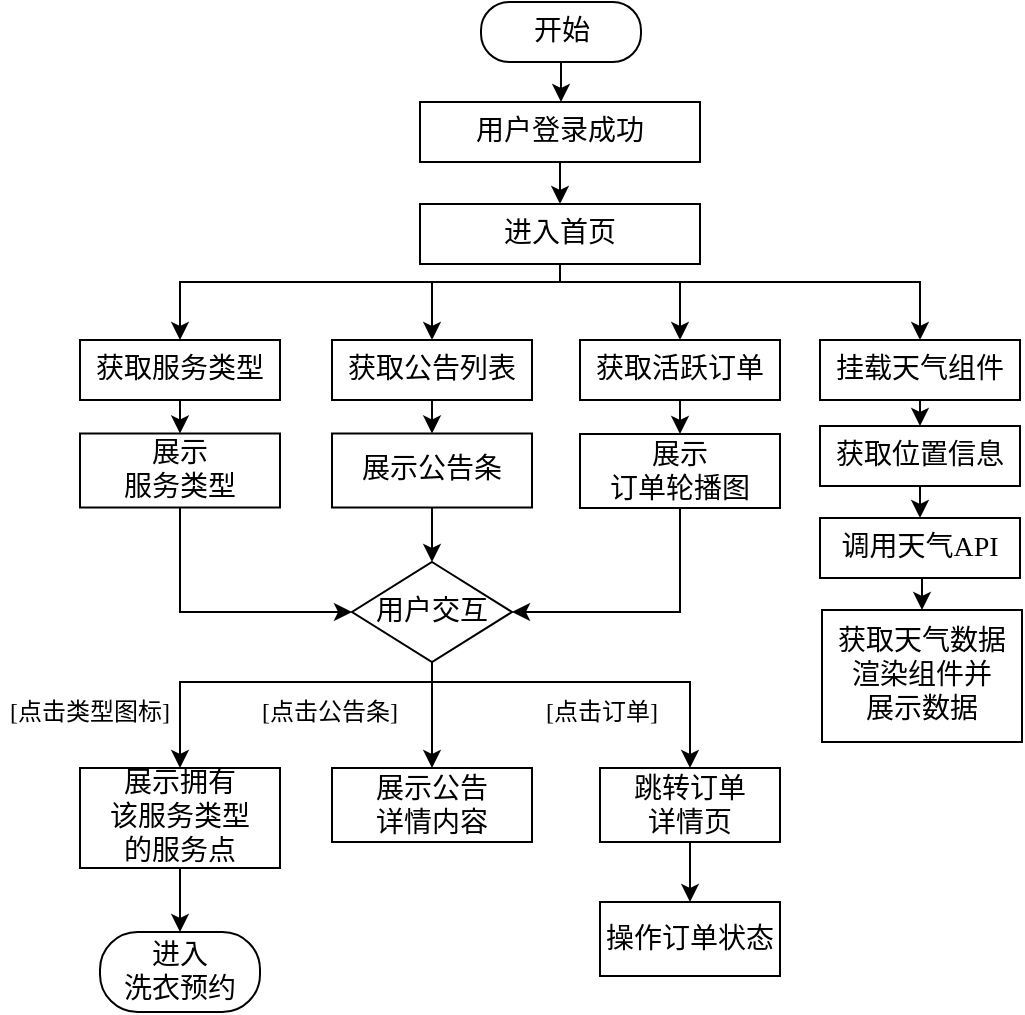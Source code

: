<mxfile version="26.2.14">
  <diagram id="C5RBs43oDa-KdzZeNtuy" name="Page-1">
    <mxGraphModel dx="906" dy="518" grid="1" gridSize="10" guides="1" tooltips="1" connect="1" arrows="1" fold="1" page="1" pageScale="1" pageWidth="827" pageHeight="1169" math="0" shadow="0">
      <root>
        <mxCell id="WIyWlLk6GJQsqaUBKTNV-0" />
        <mxCell id="WIyWlLk6GJQsqaUBKTNV-1" parent="WIyWlLk6GJQsqaUBKTNV-0" />
        <mxCell id="HvuJs7WOY1dfeLT5cr4M-6" style="edgeStyle=orthogonalEdgeStyle;rounded=0;orthogonalLoop=1;jettySize=auto;html=1;exitX=0.5;exitY=1;exitDx=0;exitDy=0;entryX=0.5;entryY=0;entryDx=0;entryDy=0;fontFamily=宋体;fontSize=14;fontColor=default;" parent="WIyWlLk6GJQsqaUBKTNV-1" source="WIyWlLk6GJQsqaUBKTNV-3" edge="1">
          <mxGeometry relative="1" as="geometry">
            <mxPoint x="510.5" y="130" as="targetPoint" />
          </mxGeometry>
        </mxCell>
        <mxCell id="WIyWlLk6GJQsqaUBKTNV-3" value="开始" style="rounded=1;whiteSpace=wrap;html=1;fontSize=14;glass=0;strokeWidth=1;shadow=0;arcSize=47;fontFamily=宋体;" parent="WIyWlLk6GJQsqaUBKTNV-1" vertex="1">
          <mxGeometry x="470.5" y="80" width="80" height="30" as="geometry" />
        </mxCell>
        <mxCell id="Dsx00uWK3pldCxW48gUQ-49" style="edgeStyle=orthogonalEdgeStyle;rounded=0;orthogonalLoop=1;jettySize=auto;html=1;exitX=0.5;exitY=1;exitDx=0;exitDy=0;entryX=0.5;entryY=0;entryDx=0;entryDy=0;" parent="WIyWlLk6GJQsqaUBKTNV-1" source="Dsx00uWK3pldCxW48gUQ-36" target="Dsx00uWK3pldCxW48gUQ-48" edge="1">
          <mxGeometry relative="1" as="geometry" />
        </mxCell>
        <mxCell id="Dsx00uWK3pldCxW48gUQ-36" value="用户登录成功" style="rounded=0;whiteSpace=wrap;html=1;fontFamily=宋体;fontSize=14;" parent="WIyWlLk6GJQsqaUBKTNV-1" vertex="1">
          <mxGeometry x="440" y="130" width="140" height="30" as="geometry" />
        </mxCell>
        <mxCell id="Xage3mLR-v6rwJJ7wIjh-10" style="edgeStyle=orthogonalEdgeStyle;rounded=0;orthogonalLoop=1;jettySize=auto;html=1;exitX=0.5;exitY=1;exitDx=0;exitDy=0;entryX=0.5;entryY=0;entryDx=0;entryDy=0;" edge="1" parent="WIyWlLk6GJQsqaUBKTNV-1" source="Dsx00uWK3pldCxW48gUQ-48" target="Xage3mLR-v6rwJJ7wIjh-1">
          <mxGeometry relative="1" as="geometry">
            <Array as="points">
              <mxPoint x="510" y="220" />
              <mxPoint x="320" y="220" />
            </Array>
          </mxGeometry>
        </mxCell>
        <mxCell id="Xage3mLR-v6rwJJ7wIjh-11" style="edgeStyle=orthogonalEdgeStyle;rounded=0;orthogonalLoop=1;jettySize=auto;html=1;exitX=0.5;exitY=1;exitDx=0;exitDy=0;entryX=0.5;entryY=0;entryDx=0;entryDy=0;" edge="1" parent="WIyWlLk6GJQsqaUBKTNV-1" source="Dsx00uWK3pldCxW48gUQ-48" target="Xage3mLR-v6rwJJ7wIjh-0">
          <mxGeometry relative="1" as="geometry">
            <Array as="points">
              <mxPoint x="510" y="220" />
              <mxPoint x="446" y="220" />
            </Array>
          </mxGeometry>
        </mxCell>
        <mxCell id="Xage3mLR-v6rwJJ7wIjh-12" style="edgeStyle=orthogonalEdgeStyle;rounded=0;orthogonalLoop=1;jettySize=auto;html=1;exitX=0.5;exitY=1;exitDx=0;exitDy=0;entryX=0.5;entryY=0;entryDx=0;entryDy=0;" edge="1" parent="WIyWlLk6GJQsqaUBKTNV-1" source="Dsx00uWK3pldCxW48gUQ-48" target="Xage3mLR-v6rwJJ7wIjh-2">
          <mxGeometry relative="1" as="geometry">
            <Array as="points">
              <mxPoint x="510" y="220" />
              <mxPoint x="570" y="220" />
            </Array>
          </mxGeometry>
        </mxCell>
        <mxCell id="Xage3mLR-v6rwJJ7wIjh-13" style="edgeStyle=orthogonalEdgeStyle;rounded=0;orthogonalLoop=1;jettySize=auto;html=1;exitX=0.5;exitY=1;exitDx=0;exitDy=0;entryX=0.5;entryY=0;entryDx=0;entryDy=0;" edge="1" parent="WIyWlLk6GJQsqaUBKTNV-1" source="Dsx00uWK3pldCxW48gUQ-48" target="Xage3mLR-v6rwJJ7wIjh-3">
          <mxGeometry relative="1" as="geometry">
            <Array as="points">
              <mxPoint x="510" y="220" />
              <mxPoint x="690" y="220" />
            </Array>
          </mxGeometry>
        </mxCell>
        <mxCell id="Dsx00uWK3pldCxW48gUQ-48" value="进入首页" style="rounded=0;whiteSpace=wrap;html=1;fontFamily=宋体;fontSize=14;" parent="WIyWlLk6GJQsqaUBKTNV-1" vertex="1">
          <mxGeometry x="440" y="181" width="140" height="30" as="geometry" />
        </mxCell>
        <mxCell id="Dsx00uWK3pldCxW48gUQ-62" value="进入&lt;div&gt;洗衣预约&lt;/div&gt;" style="rounded=1;whiteSpace=wrap;html=1;fontSize=14;glass=0;strokeWidth=1;shadow=0;arcSize=47;fontFamily=宋体;" parent="WIyWlLk6GJQsqaUBKTNV-1" vertex="1">
          <mxGeometry x="280" y="545" width="80" height="40" as="geometry" />
        </mxCell>
        <mxCell id="Xage3mLR-v6rwJJ7wIjh-20" style="edgeStyle=orthogonalEdgeStyle;rounded=0;orthogonalLoop=1;jettySize=auto;html=1;exitX=0.5;exitY=1;exitDx=0;exitDy=0;entryX=0.5;entryY=0;entryDx=0;entryDy=0;" edge="1" parent="WIyWlLk6GJQsqaUBKTNV-1" source="Xage3mLR-v6rwJJ7wIjh-0" target="Xage3mLR-v6rwJJ7wIjh-14">
          <mxGeometry relative="1" as="geometry" />
        </mxCell>
        <mxCell id="Xage3mLR-v6rwJJ7wIjh-0" value="获取公告列表" style="rounded=0;whiteSpace=wrap;html=1;fontFamily=宋体;fontSize=14;" vertex="1" parent="WIyWlLk6GJQsqaUBKTNV-1">
          <mxGeometry x="396" y="249" width="100" height="30" as="geometry" />
        </mxCell>
        <mxCell id="Xage3mLR-v6rwJJ7wIjh-19" style="edgeStyle=orthogonalEdgeStyle;rounded=0;orthogonalLoop=1;jettySize=auto;html=1;exitX=0.5;exitY=1;exitDx=0;exitDy=0;entryX=0.5;entryY=0;entryDx=0;entryDy=0;" edge="1" parent="WIyWlLk6GJQsqaUBKTNV-1" source="Xage3mLR-v6rwJJ7wIjh-1" target="Xage3mLR-v6rwJJ7wIjh-8">
          <mxGeometry relative="1" as="geometry" />
        </mxCell>
        <mxCell id="Xage3mLR-v6rwJJ7wIjh-1" value="获取服务类型" style="rounded=0;whiteSpace=wrap;html=1;fontFamily=宋体;fontSize=14;" vertex="1" parent="WIyWlLk6GJQsqaUBKTNV-1">
          <mxGeometry x="270" y="249" width="100" height="30" as="geometry" />
        </mxCell>
        <mxCell id="Xage3mLR-v6rwJJ7wIjh-22" style="edgeStyle=orthogonalEdgeStyle;rounded=0;orthogonalLoop=1;jettySize=auto;html=1;exitX=0.5;exitY=1;exitDx=0;exitDy=0;entryX=0.5;entryY=0;entryDx=0;entryDy=0;" edge="1" parent="WIyWlLk6GJQsqaUBKTNV-1" source="Xage3mLR-v6rwJJ7wIjh-2" target="Xage3mLR-v6rwJJ7wIjh-15">
          <mxGeometry relative="1" as="geometry" />
        </mxCell>
        <mxCell id="Xage3mLR-v6rwJJ7wIjh-2" value="获取活跃订单" style="rounded=0;whiteSpace=wrap;html=1;fontFamily=宋体;fontSize=14;" vertex="1" parent="WIyWlLk6GJQsqaUBKTNV-1">
          <mxGeometry x="520" y="249" width="100" height="30" as="geometry" />
        </mxCell>
        <mxCell id="Xage3mLR-v6rwJJ7wIjh-16" style="edgeStyle=orthogonalEdgeStyle;rounded=0;orthogonalLoop=1;jettySize=auto;html=1;exitX=0.5;exitY=1;exitDx=0;exitDy=0;entryX=0.5;entryY=0;entryDx=0;entryDy=0;" edge="1" parent="WIyWlLk6GJQsqaUBKTNV-1" source="Xage3mLR-v6rwJJ7wIjh-3" target="Xage3mLR-v6rwJJ7wIjh-5">
          <mxGeometry relative="1" as="geometry" />
        </mxCell>
        <mxCell id="Xage3mLR-v6rwJJ7wIjh-3" value="挂载天气组件" style="rounded=0;whiteSpace=wrap;html=1;fontFamily=宋体;fontSize=14;" vertex="1" parent="WIyWlLk6GJQsqaUBKTNV-1">
          <mxGeometry x="640" y="249" width="100" height="30" as="geometry" />
        </mxCell>
        <mxCell id="Xage3mLR-v6rwJJ7wIjh-17" style="edgeStyle=orthogonalEdgeStyle;rounded=0;orthogonalLoop=1;jettySize=auto;html=1;exitX=0.5;exitY=1;exitDx=0;exitDy=0;entryX=0.5;entryY=0;entryDx=0;entryDy=0;" edge="1" parent="WIyWlLk6GJQsqaUBKTNV-1" source="Xage3mLR-v6rwJJ7wIjh-5" target="Xage3mLR-v6rwJJ7wIjh-6">
          <mxGeometry relative="1" as="geometry" />
        </mxCell>
        <mxCell id="Xage3mLR-v6rwJJ7wIjh-5" value="获取位置信息" style="rounded=0;whiteSpace=wrap;html=1;fontFamily=宋体;fontSize=14;" vertex="1" parent="WIyWlLk6GJQsqaUBKTNV-1">
          <mxGeometry x="640" y="292" width="100" height="30" as="geometry" />
        </mxCell>
        <mxCell id="Xage3mLR-v6rwJJ7wIjh-18" style="edgeStyle=orthogonalEdgeStyle;rounded=0;orthogonalLoop=1;jettySize=auto;html=1;exitX=0.5;exitY=1;exitDx=0;exitDy=0;entryX=0.5;entryY=0;entryDx=0;entryDy=0;" edge="1" parent="WIyWlLk6GJQsqaUBKTNV-1" source="Xage3mLR-v6rwJJ7wIjh-6" target="Xage3mLR-v6rwJJ7wIjh-7">
          <mxGeometry relative="1" as="geometry" />
        </mxCell>
        <mxCell id="Xage3mLR-v6rwJJ7wIjh-6" value="调用天气API" style="rounded=0;whiteSpace=wrap;html=1;fontFamily=宋体;fontSize=14;" vertex="1" parent="WIyWlLk6GJQsqaUBKTNV-1">
          <mxGeometry x="640" y="338" width="100" height="30" as="geometry" />
        </mxCell>
        <mxCell id="Xage3mLR-v6rwJJ7wIjh-7" value="获取天气数据&lt;div&gt;渲染组件并&lt;/div&gt;&lt;div&gt;展示数据&lt;/div&gt;" style="rounded=0;whiteSpace=wrap;html=1;fontFamily=宋体;fontSize=14;" vertex="1" parent="WIyWlLk6GJQsqaUBKTNV-1">
          <mxGeometry x="641" y="384" width="100" height="66" as="geometry" />
        </mxCell>
        <mxCell id="Xage3mLR-v6rwJJ7wIjh-24" style="edgeStyle=orthogonalEdgeStyle;rounded=0;orthogonalLoop=1;jettySize=auto;html=1;exitX=0.5;exitY=1;exitDx=0;exitDy=0;entryX=0;entryY=0.5;entryDx=0;entryDy=0;" edge="1" parent="WIyWlLk6GJQsqaUBKTNV-1" source="Xage3mLR-v6rwJJ7wIjh-8" target="Xage3mLR-v6rwJJ7wIjh-23">
          <mxGeometry relative="1" as="geometry" />
        </mxCell>
        <mxCell id="Xage3mLR-v6rwJJ7wIjh-8" value="展示&lt;div&gt;服务类型&lt;/div&gt;" style="rounded=0;whiteSpace=wrap;html=1;fontFamily=宋体;fontSize=14;" vertex="1" parent="WIyWlLk6GJQsqaUBKTNV-1">
          <mxGeometry x="270" y="295.75" width="100" height="37" as="geometry" />
        </mxCell>
        <mxCell id="Xage3mLR-v6rwJJ7wIjh-25" style="edgeStyle=orthogonalEdgeStyle;rounded=0;orthogonalLoop=1;jettySize=auto;html=1;exitX=0.5;exitY=1;exitDx=0;exitDy=0;entryX=0.5;entryY=0;entryDx=0;entryDy=0;" edge="1" parent="WIyWlLk6GJQsqaUBKTNV-1" source="Xage3mLR-v6rwJJ7wIjh-14" target="Xage3mLR-v6rwJJ7wIjh-23">
          <mxGeometry relative="1" as="geometry" />
        </mxCell>
        <mxCell id="Xage3mLR-v6rwJJ7wIjh-14" value="展示公告条" style="rounded=0;whiteSpace=wrap;html=1;fontFamily=宋体;fontSize=14;" vertex="1" parent="WIyWlLk6GJQsqaUBKTNV-1">
          <mxGeometry x="396" y="295.75" width="100" height="37" as="geometry" />
        </mxCell>
        <mxCell id="Xage3mLR-v6rwJJ7wIjh-26" style="edgeStyle=orthogonalEdgeStyle;rounded=0;orthogonalLoop=1;jettySize=auto;html=1;exitX=0.5;exitY=1;exitDx=0;exitDy=0;entryX=1;entryY=0.5;entryDx=0;entryDy=0;" edge="1" parent="WIyWlLk6GJQsqaUBKTNV-1" source="Xage3mLR-v6rwJJ7wIjh-15" target="Xage3mLR-v6rwJJ7wIjh-23">
          <mxGeometry relative="1" as="geometry" />
        </mxCell>
        <mxCell id="Xage3mLR-v6rwJJ7wIjh-15" value="展示&lt;br&gt;&lt;div&gt;订单轮播图&lt;/div&gt;" style="rounded=0;whiteSpace=wrap;html=1;fontFamily=宋体;fontSize=14;" vertex="1" parent="WIyWlLk6GJQsqaUBKTNV-1">
          <mxGeometry x="520" y="296" width="100" height="37" as="geometry" />
        </mxCell>
        <mxCell id="Xage3mLR-v6rwJJ7wIjh-33" style="edgeStyle=orthogonalEdgeStyle;rounded=0;orthogonalLoop=1;jettySize=auto;html=1;exitX=0.5;exitY=1;exitDx=0;exitDy=0;entryX=0.5;entryY=0;entryDx=0;entryDy=0;" edge="1" parent="WIyWlLk6GJQsqaUBKTNV-1" source="Xage3mLR-v6rwJJ7wIjh-23" target="Xage3mLR-v6rwJJ7wIjh-30">
          <mxGeometry relative="1" as="geometry" />
        </mxCell>
        <mxCell id="Xage3mLR-v6rwJJ7wIjh-36" style="edgeStyle=orthogonalEdgeStyle;rounded=0;orthogonalLoop=1;jettySize=auto;html=1;exitX=0.5;exitY=1;exitDx=0;exitDy=0;entryX=0.5;entryY=0;entryDx=0;entryDy=0;" edge="1" parent="WIyWlLk6GJQsqaUBKTNV-1" source="Xage3mLR-v6rwJJ7wIjh-23" target="Xage3mLR-v6rwJJ7wIjh-29">
          <mxGeometry relative="1" as="geometry">
            <Array as="points">
              <mxPoint x="446" y="420" />
              <mxPoint x="320" y="420" />
            </Array>
          </mxGeometry>
        </mxCell>
        <mxCell id="Xage3mLR-v6rwJJ7wIjh-38" style="edgeStyle=orthogonalEdgeStyle;rounded=0;orthogonalLoop=1;jettySize=auto;html=1;exitX=0.5;exitY=1;exitDx=0;exitDy=0;entryX=0.5;entryY=0;entryDx=0;entryDy=0;" edge="1" parent="WIyWlLk6GJQsqaUBKTNV-1" source="Xage3mLR-v6rwJJ7wIjh-23" target="Xage3mLR-v6rwJJ7wIjh-28">
          <mxGeometry relative="1" as="geometry">
            <Array as="points">
              <mxPoint x="446" y="420" />
              <mxPoint x="575" y="420" />
            </Array>
          </mxGeometry>
        </mxCell>
        <mxCell id="Xage3mLR-v6rwJJ7wIjh-23" value="用户交互" style="rhombus;whiteSpace=wrap;html=1;fontFamily=宋体;fontSize=14;" vertex="1" parent="WIyWlLk6GJQsqaUBKTNV-1">
          <mxGeometry x="406" y="360" width="80" height="50" as="geometry" />
        </mxCell>
        <mxCell id="Xage3mLR-v6rwJJ7wIjh-43" style="edgeStyle=orthogonalEdgeStyle;rounded=0;orthogonalLoop=1;jettySize=auto;html=1;exitX=0.5;exitY=1;exitDx=0;exitDy=0;entryX=0.5;entryY=0;entryDx=0;entryDy=0;" edge="1" parent="WIyWlLk6GJQsqaUBKTNV-1" source="Xage3mLR-v6rwJJ7wIjh-28" target="Xage3mLR-v6rwJJ7wIjh-32">
          <mxGeometry relative="1" as="geometry" />
        </mxCell>
        <mxCell id="Xage3mLR-v6rwJJ7wIjh-28" value="跳转订单&lt;div&gt;详情页&lt;/div&gt;" style="rounded=0;whiteSpace=wrap;html=1;fontFamily=宋体;fontSize=14;" vertex="1" parent="WIyWlLk6GJQsqaUBKTNV-1">
          <mxGeometry x="530" y="463" width="90" height="37" as="geometry" />
        </mxCell>
        <mxCell id="Xage3mLR-v6rwJJ7wIjh-42" style="edgeStyle=orthogonalEdgeStyle;rounded=0;orthogonalLoop=1;jettySize=auto;html=1;exitX=0.5;exitY=1;exitDx=0;exitDy=0;" edge="1" parent="WIyWlLk6GJQsqaUBKTNV-1" source="Xage3mLR-v6rwJJ7wIjh-29" target="Dsx00uWK3pldCxW48gUQ-62">
          <mxGeometry relative="1" as="geometry" />
        </mxCell>
        <mxCell id="Xage3mLR-v6rwJJ7wIjh-29" value="展示拥有&lt;div&gt;该服务类型&lt;/div&gt;&lt;div&gt;的服务点&lt;/div&gt;" style="rounded=0;whiteSpace=wrap;html=1;fontFamily=宋体;fontSize=14;" vertex="1" parent="WIyWlLk6GJQsqaUBKTNV-1">
          <mxGeometry x="270" y="463" width="100" height="50" as="geometry" />
        </mxCell>
        <mxCell id="Xage3mLR-v6rwJJ7wIjh-30" value="展示公告&lt;div&gt;详情内容&lt;/div&gt;" style="rounded=0;whiteSpace=wrap;html=1;fontFamily=宋体;fontSize=14;" vertex="1" parent="WIyWlLk6GJQsqaUBKTNV-1">
          <mxGeometry x="396" y="463" width="100" height="37" as="geometry" />
        </mxCell>
        <mxCell id="Xage3mLR-v6rwJJ7wIjh-32" value="操作订单状态" style="rounded=0;whiteSpace=wrap;html=1;fontFamily=宋体;fontSize=14;" vertex="1" parent="WIyWlLk6GJQsqaUBKTNV-1">
          <mxGeometry x="530" y="530" width="90" height="37" as="geometry" />
        </mxCell>
        <mxCell id="Xage3mLR-v6rwJJ7wIjh-39" value="[点击类型图标]" style="text;html=1;align=center;verticalAlign=middle;whiteSpace=wrap;rounded=0;spacing=0;fontFamily=宋体;" vertex="1" parent="WIyWlLk6GJQsqaUBKTNV-1">
          <mxGeometry x="230" y="420" width="90" height="30" as="geometry" />
        </mxCell>
        <mxCell id="Xage3mLR-v6rwJJ7wIjh-40" value="[点击公告条]" style="text;html=1;align=center;verticalAlign=middle;whiteSpace=wrap;rounded=0;spacing=0;fontFamily=宋体;" vertex="1" parent="WIyWlLk6GJQsqaUBKTNV-1">
          <mxGeometry x="350" y="420" width="90" height="30" as="geometry" />
        </mxCell>
        <mxCell id="Xage3mLR-v6rwJJ7wIjh-41" value="[点击订单]" style="text;html=1;align=center;verticalAlign=middle;whiteSpace=wrap;rounded=0;spacing=0;fontFamily=宋体;" vertex="1" parent="WIyWlLk6GJQsqaUBKTNV-1">
          <mxGeometry x="486" y="420" width="90" height="30" as="geometry" />
        </mxCell>
      </root>
    </mxGraphModel>
  </diagram>
</mxfile>
